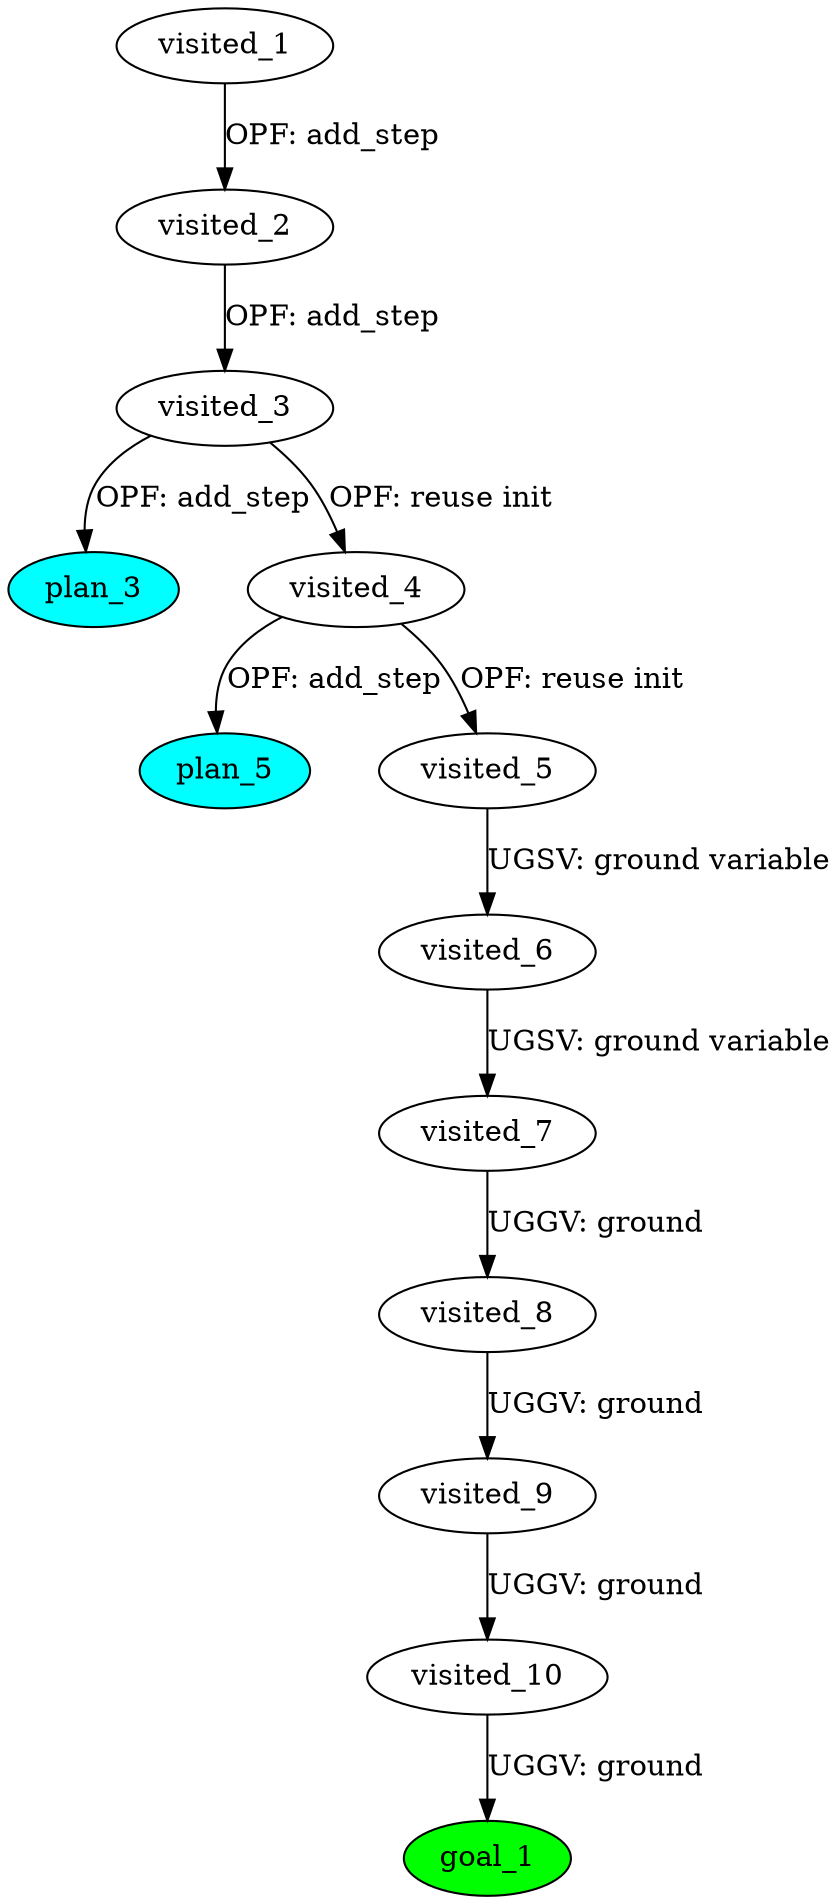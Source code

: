 digraph {
	"09d99857-67fc-c722-9c69-405f617aefb2" [label=plan_0 fillcolor=cyan style=filled]
	"09d99857-67fc-c722-9c69-405f617aefb2" [label=visited_1 fillcolor=white style=filled]
	"1f6bbae5-6d3b-3137-a0b3-95f214a41413" [label=plan_1 fillcolor=cyan style=filled]
	"09d99857-67fc-c722-9c69-405f617aefb2" -> "1f6bbae5-6d3b-3137-a0b3-95f214a41413" [label="OPF: add_step"]
	"1f6bbae5-6d3b-3137-a0b3-95f214a41413" [label=visited_2 fillcolor=white style=filled]
	"23feb47c-436a-77e3-0dfc-07c0c7ae70e5" [label=plan_2 fillcolor=cyan style=filled]
	"1f6bbae5-6d3b-3137-a0b3-95f214a41413" -> "23feb47c-436a-77e3-0dfc-07c0c7ae70e5" [label="OPF: add_step"]
	"23feb47c-436a-77e3-0dfc-07c0c7ae70e5" [label=visited_3 fillcolor=white style=filled]
	"be48bf45-37d7-33d1-7ec8-298f0f1fa65e" [label=plan_3 fillcolor=cyan style=filled]
	"23feb47c-436a-77e3-0dfc-07c0c7ae70e5" -> "be48bf45-37d7-33d1-7ec8-298f0f1fa65e" [label="OPF: add_step"]
	"e8dbfa7e-f92d-fb22-3f0e-f7c85d88cdde" [label=plan_4 fillcolor=cyan style=filled]
	"23feb47c-436a-77e3-0dfc-07c0c7ae70e5" -> "e8dbfa7e-f92d-fb22-3f0e-f7c85d88cdde" [label="OPF: reuse init"]
	"e8dbfa7e-f92d-fb22-3f0e-f7c85d88cdde" [label=visited_4 fillcolor=white style=filled]
	"b081262f-db89-d418-4021-038598c942fd" [label=plan_5 fillcolor=cyan style=filled]
	"e8dbfa7e-f92d-fb22-3f0e-f7c85d88cdde" -> "b081262f-db89-d418-4021-038598c942fd" [label="OPF: add_step"]
	"9ec9f019-eb34-ef64-a1ae-c8c758352fde" [label=plan_6 fillcolor=cyan style=filled]
	"e8dbfa7e-f92d-fb22-3f0e-f7c85d88cdde" -> "9ec9f019-eb34-ef64-a1ae-c8c758352fde" [label="OPF: reuse init"]
	"9ec9f019-eb34-ef64-a1ae-c8c758352fde" [label=visited_5 fillcolor=white style=filled]
	"548dd558-aa1d-8238-6653-f5f38fb6375c" [label=plan_7 fillcolor=cyan style=filled]
	"9ec9f019-eb34-ef64-a1ae-c8c758352fde" -> "548dd558-aa1d-8238-6653-f5f38fb6375c" [label="UGSV: ground variable"]
	"548dd558-aa1d-8238-6653-f5f38fb6375c" [label=visited_6 fillcolor=white style=filled]
	"bb95ca46-8a72-5d11-906f-8432966f3bc6" [label=plan_8 fillcolor=cyan style=filled]
	"548dd558-aa1d-8238-6653-f5f38fb6375c" -> "bb95ca46-8a72-5d11-906f-8432966f3bc6" [label="UGSV: ground variable"]
	"bb95ca46-8a72-5d11-906f-8432966f3bc6" [label=visited_7 fillcolor=white style=filled]
	"199536d8-c26e-6dff-5cd8-fd9af3b59ba7" [label=plan_9 fillcolor=cyan style=filled]
	"bb95ca46-8a72-5d11-906f-8432966f3bc6" -> "199536d8-c26e-6dff-5cd8-fd9af3b59ba7" [label="UGGV: ground"]
	"199536d8-c26e-6dff-5cd8-fd9af3b59ba7" [label=visited_8 fillcolor=white style=filled]
	"258ff2d0-6c76-401f-7039-a10e4ba325ee" [label=plan_10 fillcolor=cyan style=filled]
	"199536d8-c26e-6dff-5cd8-fd9af3b59ba7" -> "258ff2d0-6c76-401f-7039-a10e4ba325ee" [label="UGGV: ground"]
	"258ff2d0-6c76-401f-7039-a10e4ba325ee" [label=visited_9 fillcolor=white style=filled]
	"8eb64e98-2d83-2115-2bb6-dc8f19c839a6" [label=plan_11 fillcolor=cyan style=filled]
	"258ff2d0-6c76-401f-7039-a10e4ba325ee" -> "8eb64e98-2d83-2115-2bb6-dc8f19c839a6" [label="UGGV: ground"]
	"8eb64e98-2d83-2115-2bb6-dc8f19c839a6" [label=visited_10 fillcolor=white style=filled]
	"f708e204-67a1-dd50-6319-1253ff321e23" [label=plan_12 fillcolor=cyan style=filled]
	"8eb64e98-2d83-2115-2bb6-dc8f19c839a6" -> "f708e204-67a1-dd50-6319-1253ff321e23" [label="UGGV: ground"]
	"f708e204-67a1-dd50-6319-1253ff321e23" [label=visited_11 fillcolor=white style=filled]
	"f708e204-67a1-dd50-6319-1253ff321e23" [label=goal_1 fillcolor=green style=filled]
}
